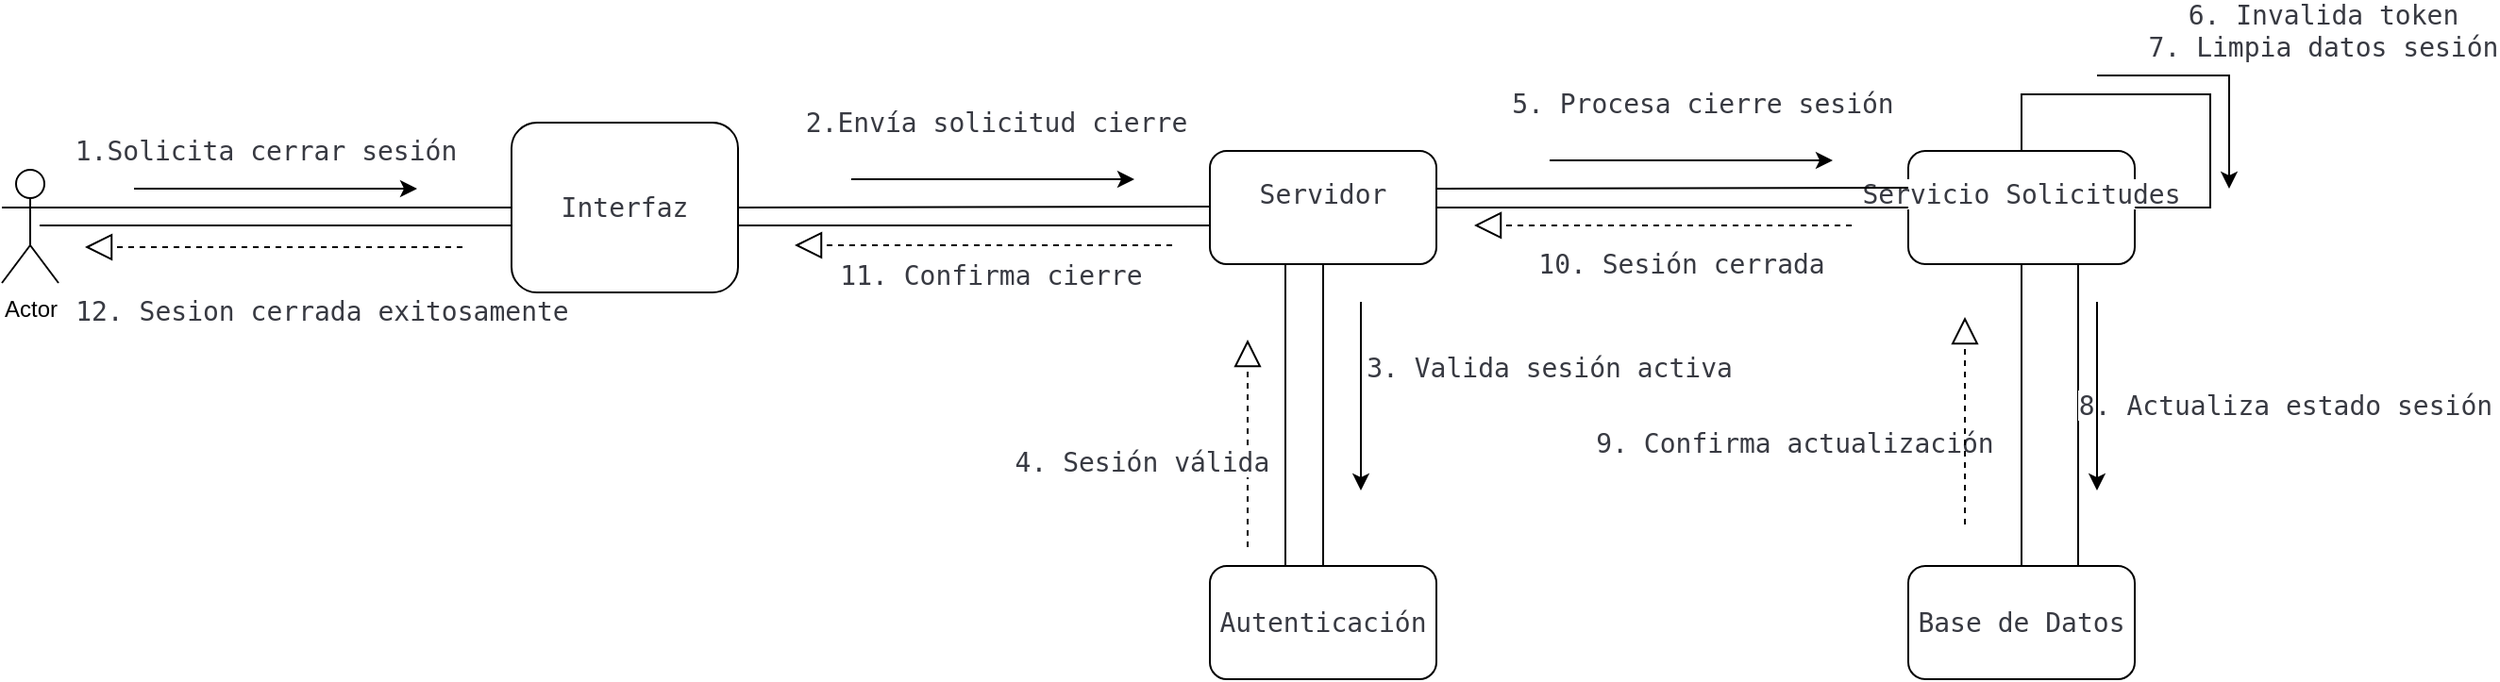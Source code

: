 <mxfile version="28.0.4">
  <diagram name="Página-1" id="dzrdLyxJ1vX4iYGQoqoP">
    <mxGraphModel grid="1" page="1" gridSize="10" guides="1" tooltips="1" connect="1" arrows="1" fold="1" pageScale="1" pageWidth="827" pageHeight="1169" math="0" shadow="0">
      <root>
        <mxCell id="0" />
        <mxCell id="1" parent="0" />
        <mxCell id="lES7FEq3Hv0cmV7WoSkA-1" value="Actor" style="shape=umlActor;verticalLabelPosition=bottom;verticalAlign=top;html=1;outlineConnect=0;" vertex="1" parent="1">
          <mxGeometry x="270" y="150" width="30" height="60" as="geometry" />
        </mxCell>
        <mxCell id="lES7FEq3Hv0cmV7WoSkA-2" value="&lt;span style=&quot;color: rgb(56, 58, 66); font-family: jetbrains, &amp;quot;jetbrains Fallback&amp;quot;, Menlo, Monaco, monospace, monospace; font-size: 14px; text-align: left; white-space: pre; background-color: rgb(255, 255, 255);&quot;&gt;Interfaz&lt;/span&gt;" style="rounded=1;whiteSpace=wrap;html=1;" vertex="1" parent="1">
          <mxGeometry x="540" y="125" width="120" height="90" as="geometry" />
        </mxCell>
        <mxCell id="lES7FEq3Hv0cmV7WoSkA-3" value="&lt;div&gt;&lt;br/&gt;&lt;/div&gt;" style="endArrow=none;html=1;rounded=0;exitX=1;exitY=0.333;exitDx=0;exitDy=0;exitPerimeter=0;" edge="1" parent="1" source="lES7FEq3Hv0cmV7WoSkA-1" target="lES7FEq3Hv0cmV7WoSkA-2">
          <mxGeometry x="-0.04" y="50" width="50" height="50" relative="1" as="geometry">
            <mxPoint x="320" y="170" as="sourcePoint" />
            <mxPoint x="550" y="170" as="targetPoint" />
            <mxPoint as="offset" />
          </mxGeometry>
        </mxCell>
        <mxCell id="lES7FEq3Hv0cmV7WoSkA-4" value="" style="endArrow=classic;html=1;rounded=0;" edge="1" parent="1">
          <mxGeometry width="50" height="50" relative="1" as="geometry">
            <mxPoint x="340" y="160" as="sourcePoint" />
            <mxPoint x="490" y="160" as="targetPoint" />
          </mxGeometry>
        </mxCell>
        <mxCell id="lES7FEq3Hv0cmV7WoSkA-5" value="" style="endArrow=none;html=1;rounded=0;" edge="1" parent="1">
          <mxGeometry x="-0.04" y="50" width="50" height="50" relative="1" as="geometry">
            <mxPoint x="660" y="170" as="sourcePoint" />
            <mxPoint x="910" y="169.5" as="targetPoint" />
            <mxPoint as="offset" />
          </mxGeometry>
        </mxCell>
        <mxCell id="lES7FEq3Hv0cmV7WoSkA-6" value="&lt;div style=&quot;text-align: left;&quot;&gt;&lt;font face=&quot;jetbrains, jetbrains Fallback, Menlo, Monaco, monospace, monospace&quot; color=&quot;#383a42&quot;&gt;&lt;span style=&quot;font-size: 14px; white-space: pre; background-color: rgb(255, 255, 255);&quot;&gt;2.&lt;/span&gt;&lt;/font&gt;&lt;span style=&quot;background-color: rgb(255, 255, 255); color: rgb(56, 58, 66); font-family: jetbrains, &amp;quot;jetbrains Fallback&amp;quot;, Menlo, Monaco, monospace, monospace; font-size: 14px; white-space: pre;&quot;&gt;Envía solicitud cierre&lt;/span&gt;&lt;/div&gt;" style="text;html=1;align=center;verticalAlign=middle;whiteSpace=wrap;rounded=0;" vertex="1" parent="1">
          <mxGeometry x="767" y="110" width="60" height="30" as="geometry" />
        </mxCell>
        <mxCell id="lES7FEq3Hv0cmV7WoSkA-7" value="&#xa;&lt;span style=&quot;color: rgb(56, 58, 66); font-family: jetbrains, &amp;quot;jetbrains Fallback&amp;quot;, Menlo, Monaco, monospace, monospace; font-size: 14px; font-style: normal; font-variant-ligatures: normal; font-variant-caps: normal; font-weight: 400; letter-spacing: normal; orphans: 2; text-align: left; text-indent: 0px; text-transform: none; widows: 2; word-spacing: 0px; -webkit-text-stroke-width: 0px; white-space: pre; background-color: rgb(255, 255, 255); text-decoration-thickness: initial; text-decoration-style: initial; text-decoration-color: initial; display: inline !important; float: none;&quot;&gt;Servidor&lt;/span&gt;&#xa;&#xa;" style="rounded=1;whiteSpace=wrap;html=1;" vertex="1" parent="1">
          <mxGeometry x="910" y="140" width="120" height="60" as="geometry" />
        </mxCell>
        <mxCell id="lES7FEq3Hv0cmV7WoSkA-8" value="" style="endArrow=none;html=1;rounded=0;exitX=1;exitY=0.333;exitDx=0;exitDy=0;exitPerimeter=0;" edge="1" parent="1">
          <mxGeometry x="-0.04" y="50" width="50" height="50" relative="1" as="geometry">
            <mxPoint x="290" y="179.5" as="sourcePoint" />
            <mxPoint x="540" y="179.5" as="targetPoint" />
            <mxPoint as="offset" />
          </mxGeometry>
        </mxCell>
        <mxCell id="lES7FEq3Hv0cmV7WoSkA-10" value="&lt;span style=&quot;color: rgb(56, 58, 66); font-family: jetbrains, &amp;quot;jetbrains Fallback&amp;quot;, Menlo, Monaco, monospace, monospace; font-size: 14px; text-align: left; white-space: pre; background-color: rgb(255, 255, 255);&quot;&gt;1.Solicita cerrar sesión&lt;/span&gt;" style="text;html=1;align=center;verticalAlign=middle;whiteSpace=wrap;rounded=0;" vertex="1" parent="1">
          <mxGeometry x="380" y="125" width="60" height="30" as="geometry" />
        </mxCell>
        <mxCell id="lES7FEq3Hv0cmV7WoSkA-12" value="&lt;span style=&quot;color: rgb(56, 58, 66); font-family: jetbrains, &amp;quot;jetbrains Fallback&amp;quot;, Menlo, Monaco, monospace, monospace; font-size: 14px; text-align: left; white-space: pre; background-color: rgb(255, 255, 255);&quot;&gt;3. Valida sesión activa&lt;/span&gt;" style="text;html=1;align=center;verticalAlign=middle;whiteSpace=wrap;rounded=0;" vertex="1" parent="1">
          <mxGeometry x="1060" y="240" width="60" height="30" as="geometry" />
        </mxCell>
        <mxCell id="lES7FEq3Hv0cmV7WoSkA-13" value="" style="endArrow=classic;html=1;rounded=0;" edge="1" parent="1">
          <mxGeometry width="50" height="50" relative="1" as="geometry">
            <mxPoint x="720" y="155" as="sourcePoint" />
            <mxPoint x="870" y="155" as="targetPoint" />
          </mxGeometry>
        </mxCell>
        <mxCell id="lES7FEq3Hv0cmV7WoSkA-14" value="&lt;span style=&quot;color: rgb(56, 58, 66); font-family: jetbrains, &amp;quot;jetbrains Fallback&amp;quot;, Menlo, Monaco, monospace, monospace; font-size: 14px; text-align: left; white-space: pre; background-color: rgb(255, 255, 255);&quot;&gt;Autenticación&lt;/span&gt;" style="rounded=1;whiteSpace=wrap;html=1;" vertex="1" parent="1">
          <mxGeometry x="910" y="360" width="120" height="60" as="geometry" />
        </mxCell>
        <mxCell id="lES7FEq3Hv0cmV7WoSkA-15" value="" style="endArrow=none;html=1;rounded=0;entryX=0.5;entryY=1;entryDx=0;entryDy=0;exitX=0.5;exitY=0;exitDx=0;exitDy=0;" edge="1" parent="1" source="lES7FEq3Hv0cmV7WoSkA-14" target="lES7FEq3Hv0cmV7WoSkA-7">
          <mxGeometry width="50" height="50" relative="1" as="geometry">
            <mxPoint x="910" y="300" as="sourcePoint" />
            <mxPoint x="960" y="250" as="targetPoint" />
          </mxGeometry>
        </mxCell>
        <mxCell id="lES7FEq3Hv0cmV7WoSkA-16" value="" style="endArrow=classic;html=1;rounded=0;" edge="1" parent="1">
          <mxGeometry width="50" height="50" relative="1" as="geometry">
            <mxPoint x="990" y="220" as="sourcePoint" />
            <mxPoint x="990" y="320" as="targetPoint" />
          </mxGeometry>
        </mxCell>
        <mxCell id="lES7FEq3Hv0cmV7WoSkA-18" value="" style="endArrow=none;html=1;rounded=0;entryX=0.5;entryY=1;entryDx=0;entryDy=0;exitX=0.5;exitY=0;exitDx=0;exitDy=0;" edge="1" parent="1">
          <mxGeometry width="50" height="50" relative="1" as="geometry">
            <mxPoint x="950" y="360" as="sourcePoint" />
            <mxPoint x="950" y="200" as="targetPoint" />
          </mxGeometry>
        </mxCell>
        <mxCell id="lES7FEq3Hv0cmV7WoSkA-19" value="" style="endArrow=block;dashed=1;endFill=0;endSize=12;html=1;rounded=0;" edge="1" parent="1">
          <mxGeometry width="160" relative="1" as="geometry">
            <mxPoint x="930" y="350" as="sourcePoint" />
            <mxPoint x="930" y="240" as="targetPoint" />
          </mxGeometry>
        </mxCell>
        <mxCell id="lES7FEq3Hv0cmV7WoSkA-20" value="&lt;span style=&quot;color: rgb(56, 58, 66); font-family: jetbrains, &amp;quot;jetbrains Fallback&amp;quot;, Menlo, Monaco, monospace, monospace; font-size: 14px; text-align: left; white-space: pre; background-color: rgb(255, 255, 255);&quot;&gt; 4. Sesión válida&lt;/span&gt;" style="text;html=1;align=center;verticalAlign=middle;whiteSpace=wrap;rounded=0;" vertex="1" parent="1">
          <mxGeometry x="840" y="290" width="60" height="30" as="geometry" />
        </mxCell>
        <mxCell id="lES7FEq3Hv0cmV7WoSkA-21" value="&#xa;&lt;span style=&quot;color: rgb(56, 58, 66); font-family: jetbrains, &amp;quot;jetbrains Fallback&amp;quot;, Menlo, Monaco, monospace, monospace; font-size: 14px; font-style: normal; font-variant-ligatures: normal; font-variant-caps: normal; font-weight: 400; letter-spacing: normal; orphans: 2; text-align: left; text-indent: 0px; text-transform: none; widows: 2; word-spacing: 0px; -webkit-text-stroke-width: 0px; white-space: pre; background-color: rgb(255, 255, 255); text-decoration-thickness: initial; text-decoration-style: initial; text-decoration-color: initial; display: inline !important; float: none;&quot;&gt;Servicio Solicitudes&lt;/span&gt;&#xa;&#xa;" style="rounded=1;whiteSpace=wrap;html=1;" vertex="1" parent="1">
          <mxGeometry x="1280" y="140" width="120" height="60" as="geometry" />
        </mxCell>
        <mxCell id="lES7FEq3Hv0cmV7WoSkA-26" value="" style="endArrow=classic;html=1;rounded=0;" edge="1" parent="1">
          <mxGeometry width="50" height="50" relative="1" as="geometry">
            <mxPoint x="1380" y="100" as="sourcePoint" />
            <mxPoint x="1450" y="160" as="targetPoint" />
            <Array as="points">
              <mxPoint x="1450" y="100" />
            </Array>
          </mxGeometry>
        </mxCell>
        <mxCell id="lES7FEq3Hv0cmV7WoSkA-27" value="&lt;div&gt;&lt;span style=&quot;color: rgb(56, 58, 66); font-family: jetbrains, &amp;quot;jetbrains Fallback&amp;quot;, Menlo, Monaco, monospace, monospace; font-size: 14px; text-align: left; white-space: pre; background-color: rgb(255, 255, 255);&quot;&gt;6. Invalida token&lt;br&gt;&lt;/span&gt;&lt;/div&gt;&lt;div&gt;&lt;span style=&quot;color: rgb(56, 58, 66); font-family: jetbrains, &amp;quot;jetbrains Fallback&amp;quot;, Menlo, Monaco, monospace, monospace; font-size: 14px; text-align: left; white-space: pre; background-color: rgb(255, 255, 255);&quot;&gt;7. Limpia datos sesión&lt;/span&gt;&lt;/div&gt;&lt;div&gt;&lt;span style=&quot;color: rgb(56, 58, 66); font-family: jetbrains, &amp;quot;jetbrains Fallback&amp;quot;, Menlo, Monaco, monospace, monospace; font-size: 14px; text-align: left; white-space: pre; background-color: rgb(255, 255, 255);&quot;&gt;&lt;br&gt;&lt;/span&gt;&lt;/div&gt;" style="text;html=1;align=center;verticalAlign=middle;whiteSpace=wrap;rounded=0;" vertex="1" parent="1">
          <mxGeometry x="1470" y="70" width="60" height="30" as="geometry" />
        </mxCell>
        <mxCell id="lES7FEq3Hv0cmV7WoSkA-28" value="&lt;span style=&quot;color: rgb(56, 58, 66); font-family: jetbrains, &amp;quot;jetbrains Fallback&amp;quot;, Menlo, Monaco, monospace, monospace; font-size: 14px; text-align: left; white-space: pre; background-color: rgb(255, 255, 255);&quot;&gt;Base de Datos&lt;/span&gt;" style="rounded=1;whiteSpace=wrap;html=1;" vertex="1" parent="1">
          <mxGeometry x="1280" y="360" width="120" height="60" as="geometry" />
        </mxCell>
        <mxCell id="lES7FEq3Hv0cmV7WoSkA-29" value="" style="endArrow=none;html=1;rounded=0;exitX=0.75;exitY=0;exitDx=0;exitDy=0;entryX=0.75;entryY=1;entryDx=0;entryDy=0;" edge="1" parent="1" source="lES7FEq3Hv0cmV7WoSkA-28" target="lES7FEq3Hv0cmV7WoSkA-21">
          <mxGeometry width="50" height="50" relative="1" as="geometry">
            <mxPoint x="1349.47" y="360" as="sourcePoint" />
            <mxPoint x="1360" y="210" as="targetPoint" />
          </mxGeometry>
        </mxCell>
        <mxCell id="lES7FEq3Hv0cmV7WoSkA-30" value="&lt;span style=&quot;color: rgb(56, 58, 66); font-family: jetbrains, &amp;quot;jetbrains Fallback&amp;quot;, Menlo, Monaco, monospace, monospace; font-size: 14px; text-align: left; white-space: pre; background-color: rgb(255, 255, 255);&quot;&gt;8. Actualiza estado sesión&lt;/span&gt;" style="text;html=1;align=center;verticalAlign=middle;whiteSpace=wrap;rounded=0;" vertex="1" parent="1">
          <mxGeometry x="1450" y="260" width="60" height="30" as="geometry" />
        </mxCell>
        <mxCell id="lES7FEq3Hv0cmV7WoSkA-31" value="" style="endArrow=classic;html=1;rounded=0;" edge="1" parent="1">
          <mxGeometry width="50" height="50" relative="1" as="geometry">
            <mxPoint x="1380" y="220" as="sourcePoint" />
            <mxPoint x="1380" y="320" as="targetPoint" />
          </mxGeometry>
        </mxCell>
        <mxCell id="lES7FEq3Hv0cmV7WoSkA-32" value="" style="endArrow=none;html=1;rounded=0;exitX=0.5;exitY=0;exitDx=0;exitDy=0;entryX=0.5;entryY=1;entryDx=0;entryDy=0;" edge="1" parent="1" source="lES7FEq3Hv0cmV7WoSkA-28" target="lES7FEq3Hv0cmV7WoSkA-21">
          <mxGeometry width="50" height="50" relative="1" as="geometry">
            <mxPoint x="1330" y="350" as="sourcePoint" />
            <mxPoint x="1334" y="230" as="targetPoint" />
          </mxGeometry>
        </mxCell>
        <mxCell id="lES7FEq3Hv0cmV7WoSkA-33" value="&lt;span style=&quot;color: rgb(56, 58, 66); font-family: jetbrains, &amp;quot;jetbrains Fallback&amp;quot;, Menlo, Monaco, monospace, monospace; font-size: 14px; text-align: left; white-space: pre; background-color: rgb(255, 255, 255);&quot;&gt;9. Confirma actualización&lt;/span&gt;" style="text;html=1;align=center;verticalAlign=middle;whiteSpace=wrap;rounded=0;" vertex="1" parent="1">
          <mxGeometry x="1190" y="280" width="60" height="30" as="geometry" />
        </mxCell>
        <mxCell id="lES7FEq3Hv0cmV7WoSkA-34" value="" style="endArrow=block;dashed=1;endFill=0;endSize=12;html=1;rounded=0;" edge="1" parent="1">
          <mxGeometry width="160" relative="1" as="geometry">
            <mxPoint x="1310" y="338" as="sourcePoint" />
            <mxPoint x="1310" y="228" as="targetPoint" />
          </mxGeometry>
        </mxCell>
        <mxCell id="lES7FEq3Hv0cmV7WoSkA-37" value="" style="endArrow=none;html=1;rounded=0;exitX=1;exitY=0.333;exitDx=0;exitDy=0;exitPerimeter=0;" edge="1" parent="1">
          <mxGeometry x="-0.04" y="50" width="50" height="50" relative="1" as="geometry">
            <mxPoint x="660" y="179.47" as="sourcePoint" />
            <mxPoint x="910" y="179.47" as="targetPoint" />
            <mxPoint as="offset" />
          </mxGeometry>
        </mxCell>
        <mxCell id="lES7FEq3Hv0cmV7WoSkA-38" value="" style="endArrow=block;dashed=1;endFill=0;endSize=12;html=1;rounded=0;" edge="1" parent="1">
          <mxGeometry width="160" relative="1" as="geometry">
            <mxPoint x="890" y="190" as="sourcePoint" />
            <mxPoint x="690" y="190" as="targetPoint" />
          </mxGeometry>
        </mxCell>
        <mxCell id="lES7FEq3Hv0cmV7WoSkA-39" value="&lt;span style=&quot;color: rgb(56, 58, 66); font-family: jetbrains, &amp;quot;jetbrains Fallback&amp;quot;, Menlo, Monaco, monospace, monospace; font-size: 14px; text-align: left; white-space: pre; background-color: rgb(255, 255, 255);&quot;&gt; 11. Confirma cierre&lt;/span&gt;" style="text;html=1;align=center;verticalAlign=middle;whiteSpace=wrap;rounded=0;" vertex="1" parent="1">
          <mxGeometry x="760" y="191" width="60" height="30" as="geometry" />
        </mxCell>
        <mxCell id="lES7FEq3Hv0cmV7WoSkA-40" value="" style="endArrow=block;dashed=1;endFill=0;endSize=12;html=1;rounded=0;" edge="1" parent="1">
          <mxGeometry width="160" relative="1" as="geometry">
            <mxPoint x="514" y="191" as="sourcePoint" />
            <mxPoint x="314" y="191" as="targetPoint" />
          </mxGeometry>
        </mxCell>
        <mxCell id="lES7FEq3Hv0cmV7WoSkA-41" value="&lt;span style=&quot;color: rgb(56, 58, 66); font-family: jetbrains, &amp;quot;jetbrains Fallback&amp;quot;, Menlo, Monaco, monospace, monospace; font-size: 14px; text-align: left; white-space-collapse: preserve; background-color: rgb(255, 255, 255);&quot;&gt; 12. Sesion cerrada exitosamente&lt;/span&gt;" style="text;html=1;align=center;verticalAlign=middle;resizable=0;points=[];autosize=1;strokeColor=none;fillColor=none;" vertex="1" parent="1">
          <mxGeometry x="300" y="210" width="270" height="30" as="geometry" />
        </mxCell>
        <mxCell id="lES7FEq3Hv0cmV7WoSkA-47" value="" style="endArrow=none;html=1;rounded=0;" edge="1" parent="1">
          <mxGeometry x="-0.04" y="50" width="50" height="50" relative="1" as="geometry">
            <mxPoint x="1030" y="160" as="sourcePoint" />
            <mxPoint x="1280" y="159.5" as="targetPoint" />
            <mxPoint as="offset" />
          </mxGeometry>
        </mxCell>
        <mxCell id="lES7FEq3Hv0cmV7WoSkA-48" value="&lt;div style=&quot;text-align: left;&quot;&gt;&lt;span style=&quot;color: rgb(56, 58, 66); font-family: jetbrains, &amp;quot;jetbrains Fallback&amp;quot;, Menlo, Monaco, monospace, monospace; font-size: 14px; white-space: pre; background-color: rgb(255, 255, 255);&quot;&gt; 5. Procesa cierre sesión&lt;/span&gt;&lt;/div&gt;" style="text;html=1;align=center;verticalAlign=middle;whiteSpace=wrap;rounded=0;" vertex="1" parent="1">
          <mxGeometry x="1137" y="100" width="60" height="30" as="geometry" />
        </mxCell>
        <mxCell id="lES7FEq3Hv0cmV7WoSkA-49" value="" style="endArrow=classic;html=1;rounded=0;" edge="1" parent="1">
          <mxGeometry width="50" height="50" relative="1" as="geometry">
            <mxPoint x="1090" y="145" as="sourcePoint" />
            <mxPoint x="1240" y="145" as="targetPoint" />
          </mxGeometry>
        </mxCell>
        <mxCell id="lES7FEq3Hv0cmV7WoSkA-50" value="" style="endArrow=none;html=1;rounded=0;entryX=1;entryY=0.5;entryDx=0;entryDy=0;exitX=0.5;exitY=0;exitDx=0;exitDy=0;" edge="1" parent="1" source="lES7FEq3Hv0cmV7WoSkA-21" target="lES7FEq3Hv0cmV7WoSkA-21">
          <mxGeometry x="-0.04" y="50" width="50" height="50" relative="1" as="geometry">
            <mxPoint x="1450" y="140" as="sourcePoint" />
            <mxPoint x="1690" y="140" as="targetPoint" />
            <mxPoint as="offset" />
            <Array as="points">
              <mxPoint x="1340" y="110" />
              <mxPoint x="1440" y="110" />
              <mxPoint x="1440" y="170" />
            </Array>
          </mxGeometry>
        </mxCell>
        <mxCell id="lES7FEq3Hv0cmV7WoSkA-53" value="" style="endArrow=none;html=1;rounded=0;exitX=1;exitY=0.5;exitDx=0;exitDy=0;" edge="1" parent="1" source="lES7FEq3Hv0cmV7WoSkA-7" target="lES7FEq3Hv0cmV7WoSkA-21">
          <mxGeometry x="-0.04" y="50" width="50" height="50" relative="1" as="geometry">
            <mxPoint x="1140" y="180" as="sourcePoint" />
            <mxPoint x="1390" y="180" as="targetPoint" />
            <mxPoint as="offset" />
          </mxGeometry>
        </mxCell>
        <mxCell id="lES7FEq3Hv0cmV7WoSkA-54" value="" style="endArrow=block;dashed=1;endFill=0;endSize=12;html=1;rounded=0;" edge="1" parent="1">
          <mxGeometry width="160" relative="1" as="geometry">
            <mxPoint x="1250" y="179.44" as="sourcePoint" />
            <mxPoint x="1050" y="179.44" as="targetPoint" />
          </mxGeometry>
        </mxCell>
        <mxCell id="lES7FEq3Hv0cmV7WoSkA-56" value="&lt;span style=&quot;color: rgb(56, 58, 66); font-family: jetbrains, &amp;quot;jetbrains Fallback&amp;quot;, Menlo, Monaco, monospace, monospace; font-size: 14px; text-align: left; white-space: pre; background-color: rgb(255, 255, 255);&quot;&gt;10. Sesión cerrada&lt;/span&gt;" style="text;html=1;align=center;verticalAlign=middle;whiteSpace=wrap;rounded=0;" vertex="1" parent="1">
          <mxGeometry x="1130" y="185" width="60" height="30" as="geometry" />
        </mxCell>
      </root>
    </mxGraphModel>
  </diagram>
</mxfile>
